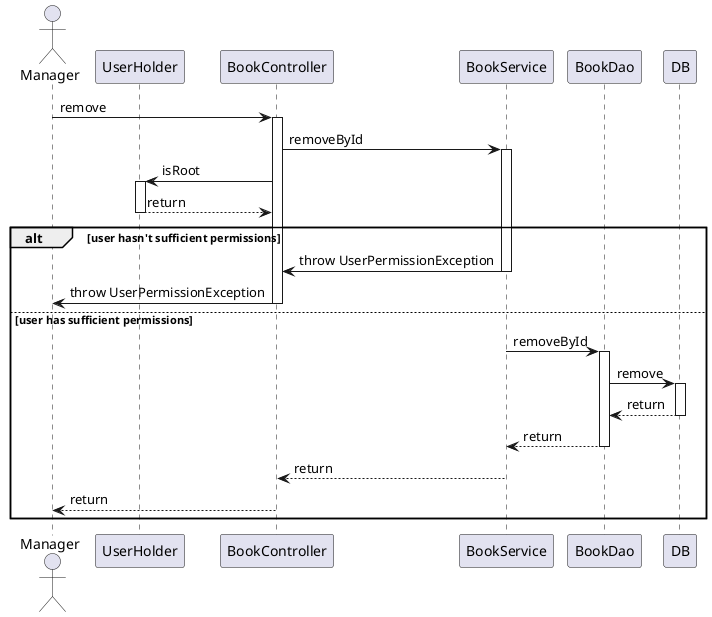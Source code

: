 @startuml
actor Manager
participant "UserHolder" as A
participant "BookController" as B
participant "BookService" as C
participant "BookDao" as D
participant "DB" as E

Manager -> B : remove
activate B

B -> C : removeById
activate C

B -> A : isRoot
activate A

A --> B : return
deactivate A


alt user hasn't sufficient permissions
    C -> B : throw UserPermissionException
    deactivate C

    B -> Manager : throw UserPermissionException
    deactivate B

else user has sufficient permissions
    C -> D : removeById
    activate D

    D -> E : remove
    activate E

    E --> D : return
    deactivate E

    D --> C : return
    deactivate D

    C --> B : return
    deactivate C

    B --> Manager : return
    deactivate B
end
@enduml